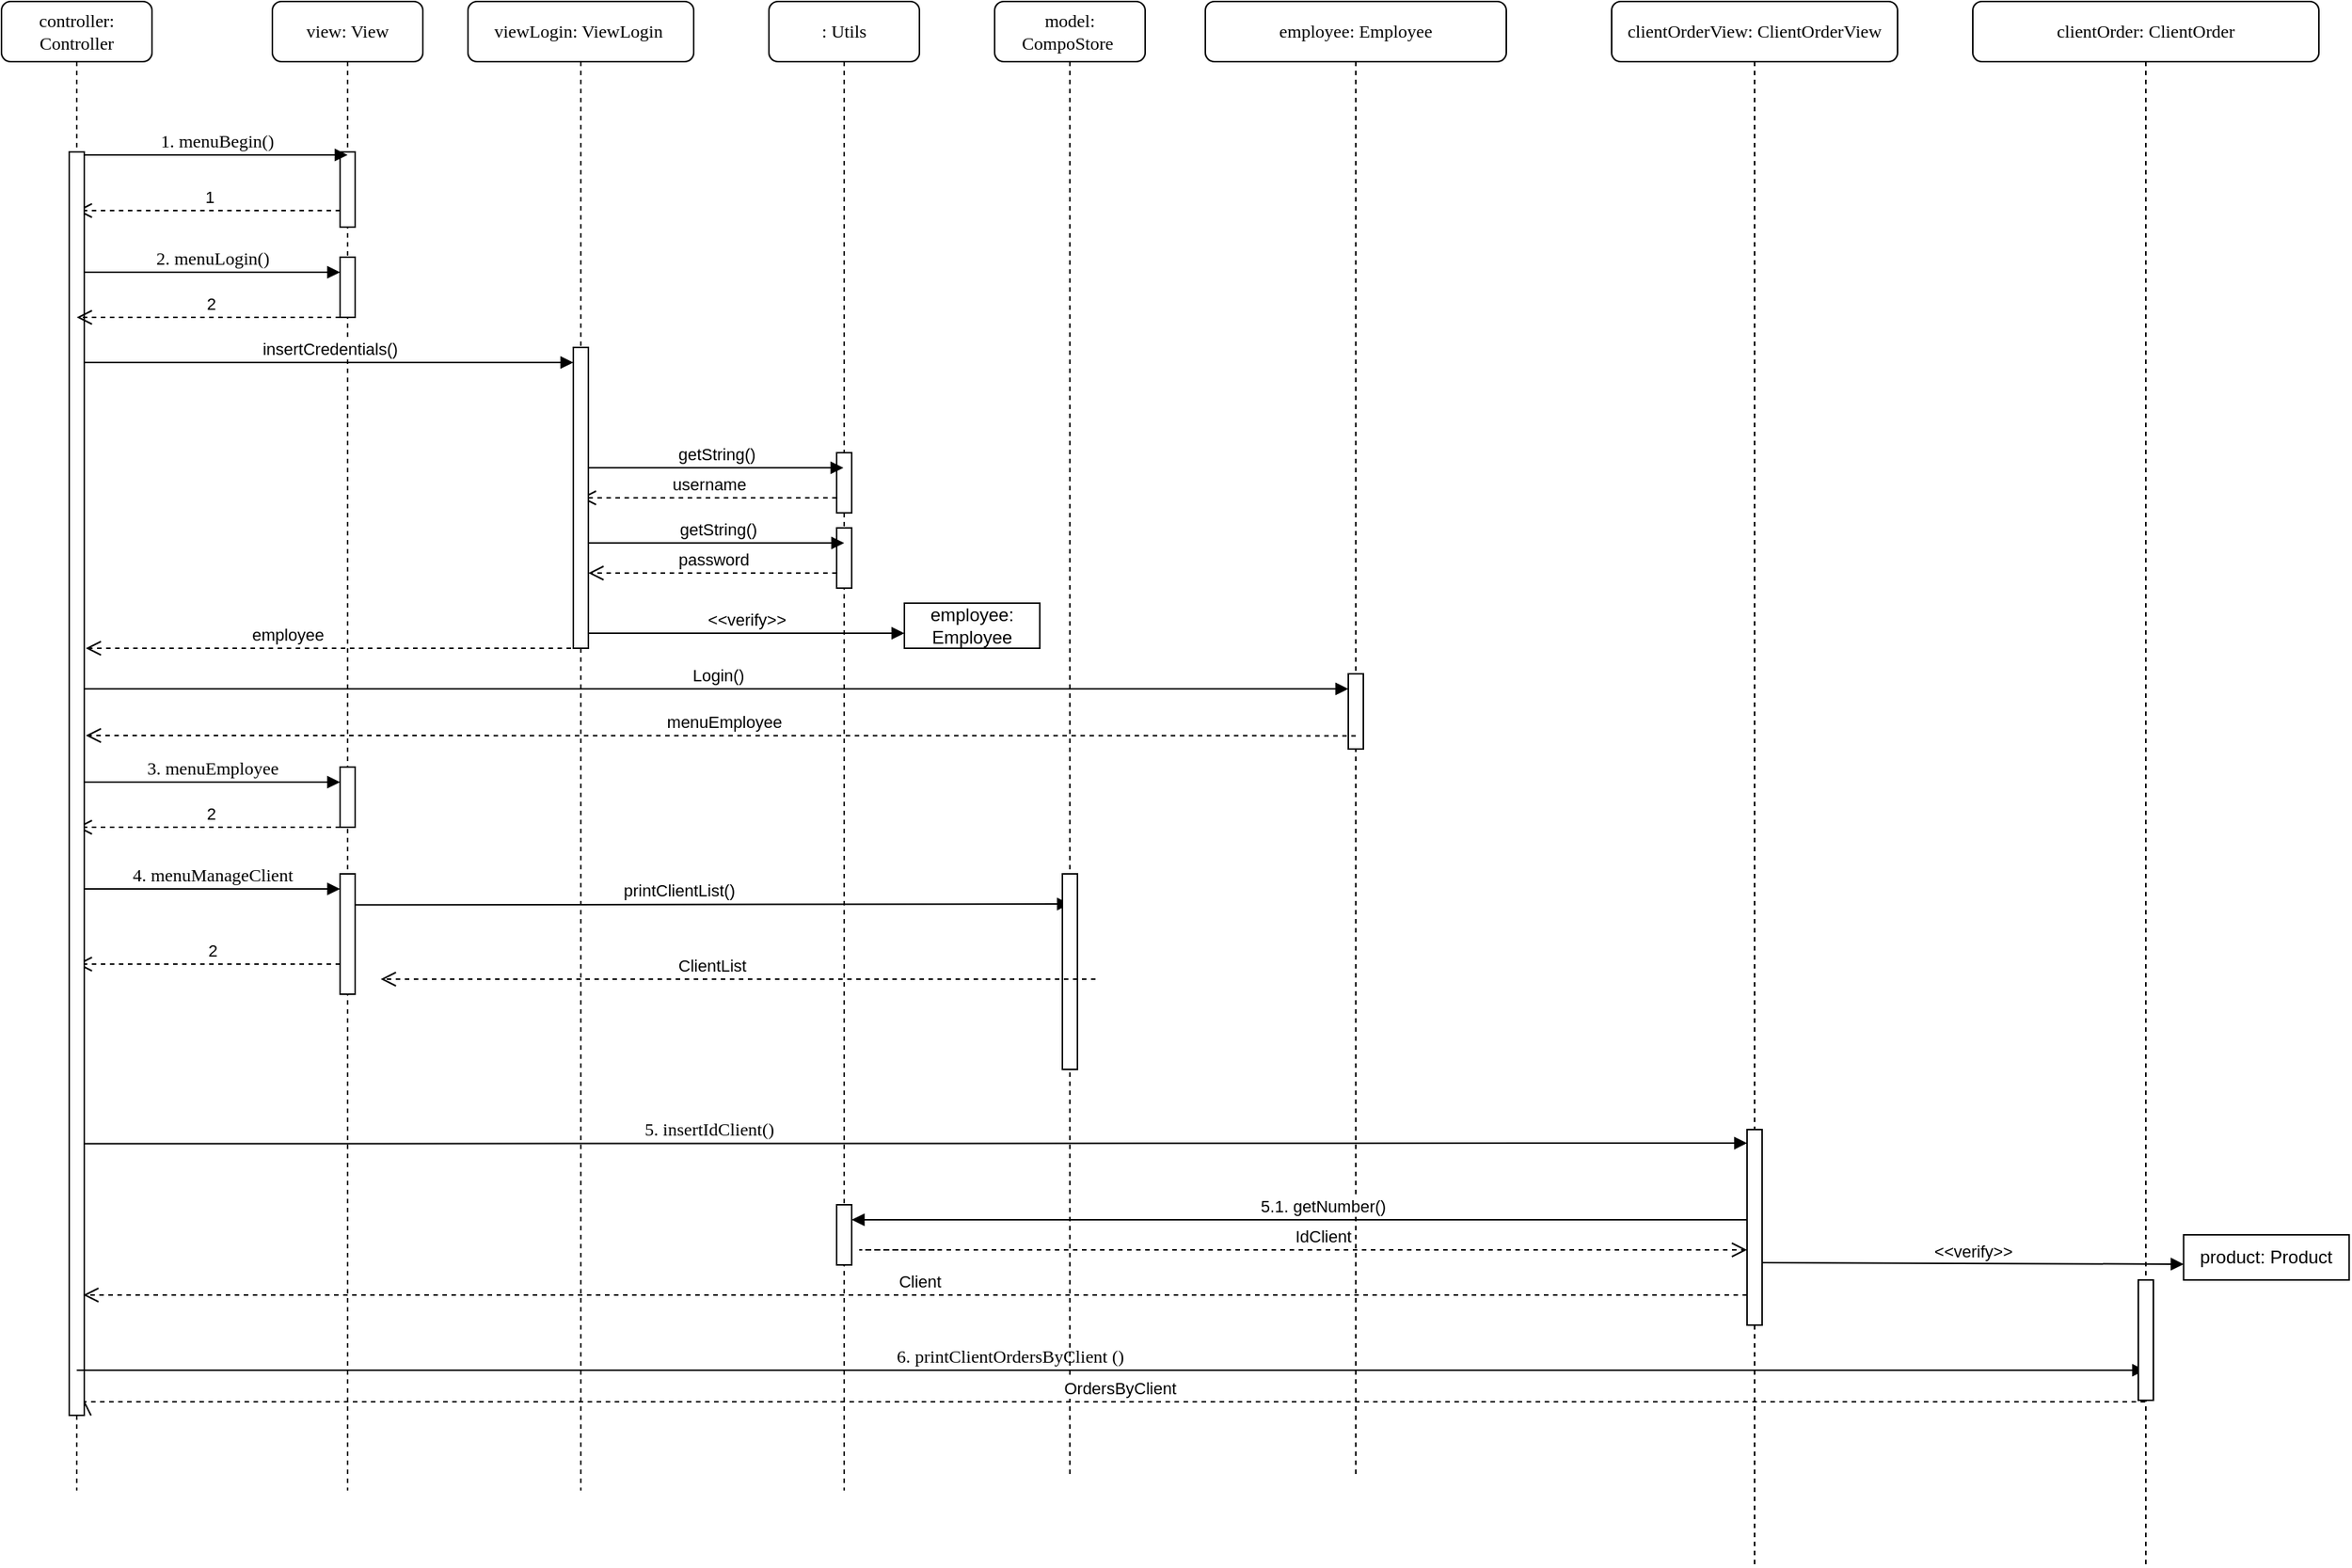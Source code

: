 <mxfile version="24.2.5" type="device">
  <diagram name="Página-1" id="WEE0h_QzeHYst6tmMhp2">
    <mxGraphModel dx="1418" dy="820" grid="1" gridSize="10" guides="1" tooltips="1" connect="1" arrows="1" fold="1" page="1" pageScale="1" pageWidth="1654" pageHeight="2336" math="0" shadow="0">
      <root>
        <mxCell id="0" />
        <mxCell id="1" parent="0" />
        <mxCell id="9vr2AVwmlKwcGUsaBqPT-1" value="view: View" style="shape=umlLifeline;perimeter=lifelinePerimeter;whiteSpace=wrap;html=1;container=1;collapsible=0;recursiveResize=0;outlineConnect=0;rounded=1;shadow=0;comic=0;labelBackgroundColor=none;strokeWidth=1;fontFamily=Verdana;fontSize=12;align=center;" parent="1" vertex="1">
          <mxGeometry x="280" y="80" width="100" height="990" as="geometry" />
        </mxCell>
        <mxCell id="9vr2AVwmlKwcGUsaBqPT-2" value="" style="html=1;points=[];perimeter=orthogonalPerimeter;rounded=0;shadow=0;comic=0;labelBackgroundColor=none;strokeWidth=1;fontFamily=Verdana;fontSize=12;align=center;" parent="9vr2AVwmlKwcGUsaBqPT-1" vertex="1">
          <mxGeometry x="45" y="100" width="10" height="50" as="geometry" />
        </mxCell>
        <mxCell id="9vr2AVwmlKwcGUsaBqPT-3" value="1" style="html=1;verticalAlign=bottom;endArrow=open;dashed=1;endSize=8;edgeStyle=elbowEdgeStyle;elbow=vertical;curved=0;rounded=0;" parent="9vr2AVwmlKwcGUsaBqPT-1" target="9vr2AVwmlKwcGUsaBqPT-21" edge="1">
          <mxGeometry relative="1" as="geometry">
            <mxPoint x="45" y="139" as="sourcePoint" />
            <mxPoint x="-35" y="139" as="targetPoint" />
          </mxGeometry>
        </mxCell>
        <mxCell id="9vr2AVwmlKwcGUsaBqPT-4" value="" style="html=1;points=[];perimeter=orthogonalPerimeter;rounded=0;shadow=0;comic=0;labelBackgroundColor=none;strokeWidth=1;fontFamily=Verdana;fontSize=12;align=center;" parent="9vr2AVwmlKwcGUsaBqPT-1" vertex="1">
          <mxGeometry x="45" y="170" width="10" height="40" as="geometry" />
        </mxCell>
        <mxCell id="9vr2AVwmlKwcGUsaBqPT-5" value="" style="html=1;points=[];perimeter=orthogonalPerimeter;rounded=0;shadow=0;comic=0;labelBackgroundColor=none;strokeWidth=1;fontFamily=Verdana;fontSize=12;align=center;" parent="9vr2AVwmlKwcGUsaBqPT-1" vertex="1">
          <mxGeometry x="45" y="509" width="10" height="40" as="geometry" />
        </mxCell>
        <mxCell id="9vr2AVwmlKwcGUsaBqPT-6" value="2" style="html=1;verticalAlign=bottom;endArrow=open;dashed=1;endSize=8;edgeStyle=elbowEdgeStyle;elbow=vertical;curved=0;rounded=0;" parent="9vr2AVwmlKwcGUsaBqPT-1" edge="1">
          <mxGeometry relative="1" as="geometry">
            <mxPoint x="45" y="549" as="sourcePoint" />
            <mxPoint x="-130" y="549" as="targetPoint" />
            <mxPoint x="1" as="offset" />
          </mxGeometry>
        </mxCell>
        <mxCell id="9vr2AVwmlKwcGUsaBqPT-7" value="3. menuEmployee" style="html=1;verticalAlign=bottom;endArrow=block;labelBackgroundColor=none;fontFamily=Verdana;fontSize=12;edgeStyle=elbowEdgeStyle;elbow=vertical;" parent="9vr2AVwmlKwcGUsaBqPT-1" edge="1">
          <mxGeometry relative="1" as="geometry">
            <mxPoint x="-125" y="519" as="sourcePoint" />
            <mxPoint x="45" y="519" as="targetPoint" />
            <Array as="points" />
            <mxPoint as="offset" />
          </mxGeometry>
        </mxCell>
        <mxCell id="9vr2AVwmlKwcGUsaBqPT-8" value="" style="html=1;points=[];perimeter=orthogonalPerimeter;rounded=0;shadow=0;comic=0;labelBackgroundColor=none;strokeWidth=1;fontFamily=Verdana;fontSize=12;align=center;" parent="9vr2AVwmlKwcGUsaBqPT-1" vertex="1">
          <mxGeometry x="45" y="580" width="10" height="80" as="geometry" />
        </mxCell>
        <mxCell id="9vr2AVwmlKwcGUsaBqPT-9" value="" style="html=1;points=[];perimeter=orthogonalPerimeter;rounded=0;shadow=0;comic=0;labelBackgroundColor=none;strokeWidth=1;fontFamily=Verdana;fontSize=12;align=center;" parent="9vr2AVwmlKwcGUsaBqPT-1" vertex="1">
          <mxGeometry x="525" y="580" width="10" height="60" as="geometry" />
        </mxCell>
        <mxCell id="9vr2AVwmlKwcGUsaBqPT-10" value="4. menuManageClient" style="html=1;verticalAlign=bottom;endArrow=block;labelBackgroundColor=none;fontFamily=Verdana;fontSize=12;edgeStyle=elbowEdgeStyle;elbow=vertical;entryX=0.5;entryY=0.25;entryDx=0;entryDy=0;entryPerimeter=0;" parent="9vr2AVwmlKwcGUsaBqPT-1" edge="1">
          <mxGeometry x="0.029" relative="1" as="geometry">
            <mxPoint x="-130" y="590" as="sourcePoint" />
            <mxPoint x="45" y="590" as="targetPoint" />
            <Array as="points">
              <mxPoint x="15" y="590" />
            </Array>
            <mxPoint as="offset" />
          </mxGeometry>
        </mxCell>
        <mxCell id="9vr2AVwmlKwcGUsaBqPT-11" value="" style="html=1;verticalAlign=bottom;endArrow=block;labelBackgroundColor=none;fontFamily=Verdana;fontSize=12;edgeStyle=elbowEdgeStyle;elbow=vertical;exitX=0.966;exitY=0.258;exitDx=0;exitDy=0;exitPerimeter=0;" parent="9vr2AVwmlKwcGUsaBqPT-1" source="9vr2AVwmlKwcGUsaBqPT-8" edge="1">
          <mxGeometry x="0.157" y="29" relative="1" as="geometry">
            <mxPoint x="80" y="600" as="sourcePoint" />
            <mxPoint x="530" y="600" as="targetPoint" />
            <Array as="points">
              <mxPoint x="60" y="600" />
              <mxPoint x="210" y="600" />
            </Array>
            <mxPoint as="offset" />
          </mxGeometry>
        </mxCell>
        <mxCell id="9vr2AVwmlKwcGUsaBqPT-12" value="printClientList()" style="edgeLabel;html=1;align=center;verticalAlign=middle;resizable=0;points=[];" parent="9vr2AVwmlKwcGUsaBqPT-11" vertex="1" connectable="0">
          <mxGeometry x="-0.812" y="1" relative="1" as="geometry">
            <mxPoint x="171" y="-8" as="offset" />
          </mxGeometry>
        </mxCell>
        <mxCell id="9vr2AVwmlKwcGUsaBqPT-14" value="2" style="html=1;verticalAlign=bottom;endArrow=open;dashed=1;endSize=8;edgeStyle=elbowEdgeStyle;elbow=vertical;curved=0;rounded=0;" parent="9vr2AVwmlKwcGUsaBqPT-1" edge="1">
          <mxGeometry x="-0.029" relative="1" as="geometry">
            <mxPoint x="45" y="640" as="sourcePoint" />
            <mxPoint x="-130" y="640" as="targetPoint" />
            <mxPoint as="offset" />
          </mxGeometry>
        </mxCell>
        <mxCell id="9vr2AVwmlKwcGUsaBqPT-15" value=": Utils" style="shape=umlLifeline;perimeter=lifelinePerimeter;whiteSpace=wrap;html=1;container=1;collapsible=0;recursiveResize=0;outlineConnect=0;rounded=1;shadow=0;comic=0;labelBackgroundColor=none;strokeWidth=1;fontFamily=Verdana;fontSize=12;align=center;" parent="1" vertex="1">
          <mxGeometry x="610" y="80" width="100" height="990" as="geometry" />
        </mxCell>
        <mxCell id="9vr2AVwmlKwcGUsaBqPT-16" value="" style="html=1;points=[];perimeter=orthogonalPerimeter;outlineConnect=0;targetShapes=umlLifeline;portConstraint=eastwest;newEdgeStyle={&quot;edgeStyle&quot;:&quot;elbowEdgeStyle&quot;,&quot;elbow&quot;:&quot;vertical&quot;,&quot;curved&quot;:0,&quot;rounded&quot;:0};" parent="9vr2AVwmlKwcGUsaBqPT-15" vertex="1">
          <mxGeometry x="45" y="300" width="10" height="40" as="geometry" />
        </mxCell>
        <mxCell id="9vr2AVwmlKwcGUsaBqPT-17" value="username" style="html=1;verticalAlign=bottom;endArrow=open;dashed=1;endSize=8;edgeStyle=elbowEdgeStyle;elbow=vertical;curved=0;rounded=0;" parent="9vr2AVwmlKwcGUsaBqPT-15" target="9vr2AVwmlKwcGUsaBqPT-28" edge="1">
          <mxGeometry relative="1" as="geometry">
            <mxPoint x="45" y="330" as="sourcePoint" />
            <mxPoint x="-35" y="330" as="targetPoint" />
          </mxGeometry>
        </mxCell>
        <mxCell id="9vr2AVwmlKwcGUsaBqPT-18" value="" style="html=1;points=[];perimeter=orthogonalPerimeter;outlineConnect=0;targetShapes=umlLifeline;portConstraint=eastwest;newEdgeStyle={&quot;edgeStyle&quot;:&quot;elbowEdgeStyle&quot;,&quot;elbow&quot;:&quot;vertical&quot;,&quot;curved&quot;:0,&quot;rounded&quot;:0};" parent="9vr2AVwmlKwcGUsaBqPT-15" vertex="1">
          <mxGeometry x="45" y="350" width="10" height="40" as="geometry" />
        </mxCell>
        <mxCell id="9vr2AVwmlKwcGUsaBqPT-19" value="model: CompoStore&amp;nbsp;" style="shape=umlLifeline;perimeter=lifelinePerimeter;whiteSpace=wrap;html=1;container=1;collapsible=0;recursiveResize=0;outlineConnect=0;rounded=1;shadow=0;comic=0;labelBackgroundColor=none;strokeWidth=1;fontFamily=Verdana;fontSize=12;align=center;" parent="1" vertex="1">
          <mxGeometry x="760" y="80" width="100" height="980" as="geometry" />
        </mxCell>
        <mxCell id="9vr2AVwmlKwcGUsaBqPT-20" value="" style="html=1;points=[];perimeter=orthogonalPerimeter;rounded=0;shadow=0;comic=0;labelBackgroundColor=none;strokeWidth=1;fontFamily=Verdana;fontSize=12;align=center;" parent="9vr2AVwmlKwcGUsaBqPT-19" vertex="1">
          <mxGeometry x="45" y="580" width="10" height="130" as="geometry" />
        </mxCell>
        <mxCell id="9vr2AVwmlKwcGUsaBqPT-59" value="OrdersByClient" style="html=1;verticalAlign=bottom;endArrow=open;dashed=1;endSize=8;edgeStyle=elbowEdgeStyle;elbow=vertical;curved=0;rounded=0;entryX=0.933;entryY=0.904;entryDx=0;entryDy=0;entryPerimeter=0;" parent="9vr2AVwmlKwcGUsaBqPT-19" source="9vr2AVwmlKwcGUsaBqPT-50" edge="1">
          <mxGeometry x="-0.005" relative="1" as="geometry">
            <mxPoint x="501" y="931" as="sourcePoint" />
            <mxPoint x="-605" y="930" as="targetPoint" />
            <mxPoint as="offset" />
            <Array as="points">
              <mxPoint x="-165" y="931" />
              <mxPoint x="-315" y="921" />
            </Array>
          </mxGeometry>
        </mxCell>
        <mxCell id="9vr2AVwmlKwcGUsaBqPT-21" value="controller: Controller" style="shape=umlLifeline;perimeter=lifelinePerimeter;whiteSpace=wrap;html=1;container=1;collapsible=0;recursiveResize=0;outlineConnect=0;rounded=1;shadow=0;comic=0;labelBackgroundColor=none;strokeWidth=1;fontFamily=Verdana;fontSize=12;align=center;" parent="1" vertex="1">
          <mxGeometry x="100" y="80" width="100" height="990" as="geometry" />
        </mxCell>
        <mxCell id="9vr2AVwmlKwcGUsaBqPT-22" value="" style="html=1;points=[];perimeter=orthogonalPerimeter;rounded=0;shadow=0;comic=0;labelBackgroundColor=none;strokeWidth=1;fontFamily=Verdana;fontSize=12;align=center;" parent="9vr2AVwmlKwcGUsaBqPT-21" vertex="1">
          <mxGeometry x="45" y="100" width="10" height="840" as="geometry" />
        </mxCell>
        <mxCell id="9vr2AVwmlKwcGUsaBqPT-23" value="insertCredentials()" style="html=1;verticalAlign=bottom;endArrow=block;edgeStyle=elbowEdgeStyle;elbow=vertical;curved=0;rounded=0;" parent="9vr2AVwmlKwcGUsaBqPT-21" target="9vr2AVwmlKwcGUsaBqPT-29" edge="1">
          <mxGeometry width="80" relative="1" as="geometry">
            <mxPoint x="55" y="240" as="sourcePoint" />
            <mxPoint x="135" y="240" as="targetPoint" />
          </mxGeometry>
        </mxCell>
        <mxCell id="9vr2AVwmlKwcGUsaBqPT-24" value="Login()" style="html=1;verticalAlign=bottom;endArrow=block;edgeStyle=elbowEdgeStyle;elbow=vertical;curved=0;rounded=0;" parent="9vr2AVwmlKwcGUsaBqPT-21" target="9vr2AVwmlKwcGUsaBqPT-34" edge="1">
          <mxGeometry x="0.001" width="80" relative="1" as="geometry">
            <mxPoint x="55" y="457" as="sourcePoint" />
            <mxPoint x="890" y="457" as="targetPoint" />
            <mxPoint as="offset" />
          </mxGeometry>
        </mxCell>
        <mxCell id="9vr2AVwmlKwcGUsaBqPT-25" value="1. menuBegin()" style="html=1;verticalAlign=bottom;endArrow=block;labelBackgroundColor=none;fontFamily=Verdana;fontSize=12;edgeStyle=elbowEdgeStyle;elbow=vertical;entryX=0.5;entryY=0.043;entryDx=0;entryDy=0;entryPerimeter=0;" parent="1" source="9vr2AVwmlKwcGUsaBqPT-22" target="9vr2AVwmlKwcGUsaBqPT-2" edge="1">
          <mxGeometry relative="1" as="geometry">
            <mxPoint x="220" y="190" as="sourcePoint" />
            <mxPoint x="280" y="190" as="targetPoint" />
            <Array as="points" />
          </mxGeometry>
        </mxCell>
        <mxCell id="9vr2AVwmlKwcGUsaBqPT-26" value="2" style="html=1;verticalAlign=bottom;endArrow=open;dashed=1;endSize=8;edgeStyle=elbowEdgeStyle;elbow=vertical;curved=0;rounded=0;" parent="1" edge="1">
          <mxGeometry relative="1" as="geometry">
            <mxPoint x="325" y="290" as="sourcePoint" />
            <mxPoint x="150" y="290" as="targetPoint" />
            <mxPoint x="1" as="offset" />
          </mxGeometry>
        </mxCell>
        <mxCell id="9vr2AVwmlKwcGUsaBqPT-27" value="2. menuLogin()" style="html=1;verticalAlign=bottom;endArrow=block;labelBackgroundColor=none;fontFamily=Verdana;fontSize=12;edgeStyle=elbowEdgeStyle;elbow=vertical;" parent="1" edge="1">
          <mxGeometry relative="1" as="geometry">
            <mxPoint x="155" y="260" as="sourcePoint" />
            <mxPoint x="325" y="260" as="targetPoint" />
            <Array as="points" />
            <mxPoint as="offset" />
          </mxGeometry>
        </mxCell>
        <mxCell id="9vr2AVwmlKwcGUsaBqPT-28" value="viewLogin: ViewLogin&amp;nbsp;" style="shape=umlLifeline;perimeter=lifelinePerimeter;whiteSpace=wrap;html=1;container=1;collapsible=0;recursiveResize=0;outlineConnect=0;rounded=1;shadow=0;comic=0;labelBackgroundColor=none;strokeWidth=1;fontFamily=Verdana;fontSize=12;align=center;" parent="1" vertex="1">
          <mxGeometry x="410" y="80" width="150" height="990" as="geometry" />
        </mxCell>
        <mxCell id="9vr2AVwmlKwcGUsaBqPT-29" value="" style="html=1;points=[];perimeter=orthogonalPerimeter;outlineConnect=0;targetShapes=umlLifeline;portConstraint=eastwest;newEdgeStyle={&quot;edgeStyle&quot;:&quot;elbowEdgeStyle&quot;,&quot;elbow&quot;:&quot;vertical&quot;,&quot;curved&quot;:0,&quot;rounded&quot;:0};" parent="9vr2AVwmlKwcGUsaBqPT-28" vertex="1">
          <mxGeometry x="70" y="230" width="10" height="200" as="geometry" />
        </mxCell>
        <mxCell id="9vr2AVwmlKwcGUsaBqPT-30" value="getString()" style="html=1;verticalAlign=bottom;endArrow=block;edgeStyle=elbowEdgeStyle;elbow=vertical;curved=0;rounded=0;" parent="9vr2AVwmlKwcGUsaBqPT-28" target="9vr2AVwmlKwcGUsaBqPT-15" edge="1">
          <mxGeometry x="0.003" width="80" relative="1" as="geometry">
            <mxPoint x="80" y="310" as="sourcePoint" />
            <mxPoint x="160" y="320" as="targetPoint" />
            <Array as="points">
              <mxPoint x="200" y="310" />
            </Array>
            <mxPoint as="offset" />
          </mxGeometry>
        </mxCell>
        <mxCell id="9vr2AVwmlKwcGUsaBqPT-31" value="&amp;lt;&amp;lt;verify&amp;gt;&amp;gt;" style="html=1;verticalAlign=bottom;endArrow=block;edgeStyle=elbowEdgeStyle;elbow=vertical;curved=0;rounded=0;" parent="9vr2AVwmlKwcGUsaBqPT-28" edge="1">
          <mxGeometry width="80" relative="1" as="geometry">
            <mxPoint x="80" y="420" as="sourcePoint" />
            <mxPoint x="290" y="420" as="targetPoint" />
          </mxGeometry>
        </mxCell>
        <mxCell id="9vr2AVwmlKwcGUsaBqPT-58" value="6. printClientOrdersByClient ()" style="html=1;verticalAlign=bottom;endArrow=block;labelBackgroundColor=none;fontFamily=Verdana;fontSize=12;edgeStyle=elbowEdgeStyle;elbow=vertical;exitX=1;exitY=0.785;exitDx=0;exitDy=0;exitPerimeter=0;" parent="9vr2AVwmlKwcGUsaBqPT-28" target="9vr2AVwmlKwcGUsaBqPT-50" edge="1">
          <mxGeometry x="-0.098" relative="1" as="geometry">
            <mxPoint x="-260" y="910" as="sourcePoint" />
            <mxPoint x="845" y="910" as="targetPoint" />
            <Array as="points">
              <mxPoint x="475" y="910" />
              <mxPoint x="-105.09" y="910.3" />
            </Array>
            <mxPoint as="offset" />
          </mxGeometry>
        </mxCell>
        <mxCell id="9vr2AVwmlKwcGUsaBqPT-33" value="employee: Employee" style="shape=umlLifeline;perimeter=lifelinePerimeter;whiteSpace=wrap;html=1;container=1;collapsible=0;recursiveResize=0;outlineConnect=0;rounded=1;shadow=0;comic=0;labelBackgroundColor=none;strokeWidth=1;fontFamily=Verdana;fontSize=12;align=center;" parent="1" vertex="1">
          <mxGeometry x="900" y="80" width="200" height="980" as="geometry" />
        </mxCell>
        <mxCell id="9vr2AVwmlKwcGUsaBqPT-34" value="" style="html=1;points=[];perimeter=orthogonalPerimeter;outlineConnect=0;targetShapes=umlLifeline;portConstraint=eastwest;newEdgeStyle={&quot;edgeStyle&quot;:&quot;elbowEdgeStyle&quot;,&quot;elbow&quot;:&quot;vertical&quot;,&quot;curved&quot;:0,&quot;rounded&quot;:0};" parent="9vr2AVwmlKwcGUsaBqPT-33" vertex="1">
          <mxGeometry x="95" y="447" width="10" height="50" as="geometry" />
        </mxCell>
        <mxCell id="9vr2AVwmlKwcGUsaBqPT-35" value="employee: Employee" style="html=1;whiteSpace=wrap;" parent="1" vertex="1">
          <mxGeometry x="700" y="480" width="90" height="30" as="geometry" />
        </mxCell>
        <mxCell id="9vr2AVwmlKwcGUsaBqPT-36" value="getString()" style="html=1;verticalAlign=bottom;endArrow=block;edgeStyle=elbowEdgeStyle;elbow=vertical;curved=0;rounded=0;" parent="1" edge="1">
          <mxGeometry x="0.003" width="80" relative="1" as="geometry">
            <mxPoint x="490" y="440" as="sourcePoint" />
            <mxPoint x="660" y="440" as="targetPoint" />
            <Array as="points">
              <mxPoint x="610" y="440" />
            </Array>
            <mxPoint as="offset" />
          </mxGeometry>
        </mxCell>
        <mxCell id="9vr2AVwmlKwcGUsaBqPT-37" value="password" style="html=1;verticalAlign=bottom;endArrow=open;dashed=1;endSize=8;edgeStyle=elbowEdgeStyle;elbow=vertical;curved=0;rounded=0;" parent="1" source="9vr2AVwmlKwcGUsaBqPT-18" edge="1">
          <mxGeometry relative="1" as="geometry">
            <mxPoint x="650" y="460" as="sourcePoint" />
            <mxPoint x="490" y="460" as="targetPoint" />
          </mxGeometry>
        </mxCell>
        <mxCell id="9vr2AVwmlKwcGUsaBqPT-38" value="menuEmployee" style="html=1;verticalAlign=bottom;endArrow=open;dashed=1;endSize=8;edgeStyle=elbowEdgeStyle;elbow=vertical;curved=0;rounded=0;entryX=1.1;entryY=0.94;entryDx=0;entryDy=0;entryPerimeter=0;exitX=0.5;exitY=0.824;exitDx=0;exitDy=0;exitPerimeter=0;" parent="1" source="9vr2AVwmlKwcGUsaBqPT-34" edge="1">
          <mxGeometry x="-0.005" relative="1" as="geometry">
            <mxPoint x="990" y="568" as="sourcePoint" />
            <mxPoint x="156" y="568.2" as="targetPoint" />
            <mxPoint as="offset" />
          </mxGeometry>
        </mxCell>
        <mxCell id="9vr2AVwmlKwcGUsaBqPT-39" value="employee" style="html=1;verticalAlign=bottom;endArrow=open;dashed=1;endSize=8;edgeStyle=elbowEdgeStyle;elbow=vertical;curved=0;rounded=0;" parent="1" source="9vr2AVwmlKwcGUsaBqPT-28" edge="1">
          <mxGeometry x="0.184" relative="1" as="geometry">
            <mxPoint x="225" y="510" as="sourcePoint" />
            <mxPoint x="156" y="510" as="targetPoint" />
            <Array as="points">
              <mxPoint x="430" y="510" />
            </Array>
            <mxPoint as="offset" />
          </mxGeometry>
        </mxCell>
        <mxCell id="9vr2AVwmlKwcGUsaBqPT-42" value="" style="html=1;points=[];perimeter=orthogonalPerimeter;outlineConnect=0;targetShapes=umlLifeline;portConstraint=eastwest;newEdgeStyle={&quot;edgeStyle&quot;:&quot;elbowEdgeStyle&quot;,&quot;elbow&quot;:&quot;vertical&quot;,&quot;curved&quot;:0,&quot;rounded&quot;:0};" parent="1" vertex="1">
          <mxGeometry x="655" y="880" width="10" height="40" as="geometry" />
        </mxCell>
        <mxCell id="9vr2AVwmlKwcGUsaBqPT-43" value="5. insertIdClient()" style="html=1;verticalAlign=bottom;endArrow=block;labelBackgroundColor=none;fontFamily=Verdana;fontSize=12;edgeStyle=elbowEdgeStyle;elbow=vertical;exitX=1;exitY=0.785;exitDx=0;exitDy=0;exitPerimeter=0;" parent="1" source="9vr2AVwmlKwcGUsaBqPT-22" target="9vr2AVwmlKwcGUsaBqPT-44" edge="1">
          <mxGeometry x="-0.248" relative="1" as="geometry">
            <mxPoint x="160.0" y="839" as="sourcePoint" />
            <mxPoint x="1264.5" y="839" as="targetPoint" />
            <Array as="points">
              <mxPoint x="890" y="839" />
              <mxPoint x="309.91" y="839.3" />
            </Array>
            <mxPoint as="offset" />
          </mxGeometry>
        </mxCell>
        <mxCell id="9vr2AVwmlKwcGUsaBqPT-44" value="" style="html=1;points=[];perimeter=orthogonalPerimeter;outlineConnect=0;targetShapes=umlLifeline;portConstraint=eastwest;newEdgeStyle={&quot;edgeStyle&quot;:&quot;elbowEdgeStyle&quot;,&quot;elbow&quot;:&quot;vertical&quot;,&quot;curved&quot;:0,&quot;rounded&quot;:0};" parent="1" vertex="1">
          <mxGeometry x="1260" y="830" width="10" height="130" as="geometry" />
        </mxCell>
        <mxCell id="9vr2AVwmlKwcGUsaBqPT-47" value="5.1. getNumber()" style="html=1;verticalAlign=bottom;endArrow=block;edgeStyle=elbowEdgeStyle;elbow=vertical;curved=0;rounded=0;" parent="1" target="9vr2AVwmlKwcGUsaBqPT-42" edge="1">
          <mxGeometry x="-0.051" width="80" relative="1" as="geometry">
            <mxPoint x="1260" y="890" as="sourcePoint" />
            <mxPoint x="670" y="890" as="targetPoint" />
            <Array as="points">
              <mxPoint x="1260" y="890" />
            </Array>
            <mxPoint as="offset" />
          </mxGeometry>
        </mxCell>
        <mxCell id="9vr2AVwmlKwcGUsaBqPT-48" value="&lt;div&gt;IdClient&lt;/div&gt;" style="html=1;verticalAlign=bottom;endArrow=open;dashed=1;endSize=8;edgeStyle=elbowEdgeStyle;elbow=vertical;curved=0;rounded=0;" parent="1" edge="1">
          <mxGeometry x="0.117" relative="1" as="geometry">
            <mxPoint x="720" y="910" as="sourcePoint" />
            <mxPoint x="1260" y="910" as="targetPoint" />
            <Array as="points">
              <mxPoint x="670" y="910" />
            </Array>
            <mxPoint as="offset" />
          </mxGeometry>
        </mxCell>
        <mxCell id="9vr2AVwmlKwcGUsaBqPT-49" value="Client" style="html=1;verticalAlign=bottom;endArrow=open;dashed=1;endSize=8;edgeStyle=elbowEdgeStyle;elbow=vertical;curved=0;rounded=0;entryX=0.933;entryY=0.904;entryDx=0;entryDy=0;entryPerimeter=0;" parent="1" source="9vr2AVwmlKwcGUsaBqPT-44" target="9vr2AVwmlKwcGUsaBqPT-22" edge="1">
          <mxGeometry x="-0.005" relative="1" as="geometry">
            <mxPoint x="1149" y="940" as="sourcePoint" />
            <mxPoint x="160" y="940" as="targetPoint" />
            <mxPoint as="offset" />
            <Array as="points">
              <mxPoint x="594" y="940" />
              <mxPoint x="444" y="930" />
            </Array>
          </mxGeometry>
        </mxCell>
        <mxCell id="9vr2AVwmlKwcGUsaBqPT-50" value="clientOrder: ClientOrder" style="shape=umlLifeline;perimeter=lifelinePerimeter;whiteSpace=wrap;html=1;container=1;collapsible=0;recursiveResize=0;outlineConnect=0;rounded=1;shadow=0;comic=0;labelBackgroundColor=none;strokeWidth=1;fontFamily=Verdana;fontSize=12;align=center;" parent="1" vertex="1">
          <mxGeometry x="1410" y="80" width="230" height="1040" as="geometry" />
        </mxCell>
        <mxCell id="9vr2AVwmlKwcGUsaBqPT-52" value="product: Product" style="html=1;whiteSpace=wrap;" parent="9vr2AVwmlKwcGUsaBqPT-50" vertex="1">
          <mxGeometry x="140.12" y="820" width="110" height="30" as="geometry" />
        </mxCell>
        <mxCell id="9vr2AVwmlKwcGUsaBqPT-54" value="" style="html=1;points=[];perimeter=orthogonalPerimeter;outlineConnect=0;targetShapes=umlLifeline;portConstraint=eastwest;newEdgeStyle={&quot;edgeStyle&quot;:&quot;elbowEdgeStyle&quot;,&quot;elbow&quot;:&quot;vertical&quot;,&quot;curved&quot;:0,&quot;rounded&quot;:0};" parent="9vr2AVwmlKwcGUsaBqPT-50" vertex="1">
          <mxGeometry x="110" y="850" width="10" height="80" as="geometry" />
        </mxCell>
        <mxCell id="9vr2AVwmlKwcGUsaBqPT-55" value="clientOrderView: ClientOrderView" style="shape=umlLifeline;perimeter=lifelinePerimeter;whiteSpace=wrap;html=1;container=1;collapsible=0;recursiveResize=0;outlineConnect=0;rounded=1;shadow=0;comic=0;labelBackgroundColor=none;strokeWidth=1;fontFamily=Verdana;fontSize=12;align=center;" parent="1" vertex="1">
          <mxGeometry x="1170" y="80" width="190" height="1040" as="geometry" />
        </mxCell>
        <mxCell id="9vr2AVwmlKwcGUsaBqPT-57" value="" style="html=1;points=[];perimeter=orthogonalPerimeter;rounded=0;shadow=0;comic=0;labelBackgroundColor=none;strokeWidth=1;fontFamily=Verdana;fontSize=12;align=center;" parent="9vr2AVwmlKwcGUsaBqPT-55" vertex="1">
          <mxGeometry x="90" y="750" width="10" height="130" as="geometry" />
        </mxCell>
        <mxCell id="9vr2AVwmlKwcGUsaBqPT-51" value="&amp;lt;&amp;lt;verify&amp;gt;&amp;gt;" style="html=1;verticalAlign=bottom;endArrow=block;edgeStyle=elbowEdgeStyle;elbow=vertical;curved=0;rounded=0;entryX=0;entryY=0.667;entryDx=0;entryDy=0;entryPerimeter=0;exitX=0.988;exitY=0.604;exitDx=0;exitDy=0;exitPerimeter=0;" parent="1" target="9vr2AVwmlKwcGUsaBqPT-52" edge="1">
          <mxGeometry width="80" relative="1" as="geometry">
            <mxPoint x="1270.0" y="918.52" as="sourcePoint" />
            <mxPoint x="1490.12" y="920" as="targetPoint" />
          </mxGeometry>
        </mxCell>
        <mxCell id="9vr2AVwmlKwcGUsaBqPT-13" value="ClientList" style="html=1;verticalAlign=bottom;endArrow=open;dashed=1;endSize=8;edgeStyle=elbowEdgeStyle;elbow=vertical;curved=0;rounded=0;" parent="1" edge="1">
          <mxGeometry x="0.074" relative="1" as="geometry">
            <mxPoint x="827" y="730" as="sourcePoint" />
            <mxPoint x="352" y="730" as="targetPoint" />
            <Array as="points">
              <mxPoint x="547" y="730" />
            </Array>
            <mxPoint as="offset" />
          </mxGeometry>
        </mxCell>
      </root>
    </mxGraphModel>
  </diagram>
</mxfile>
